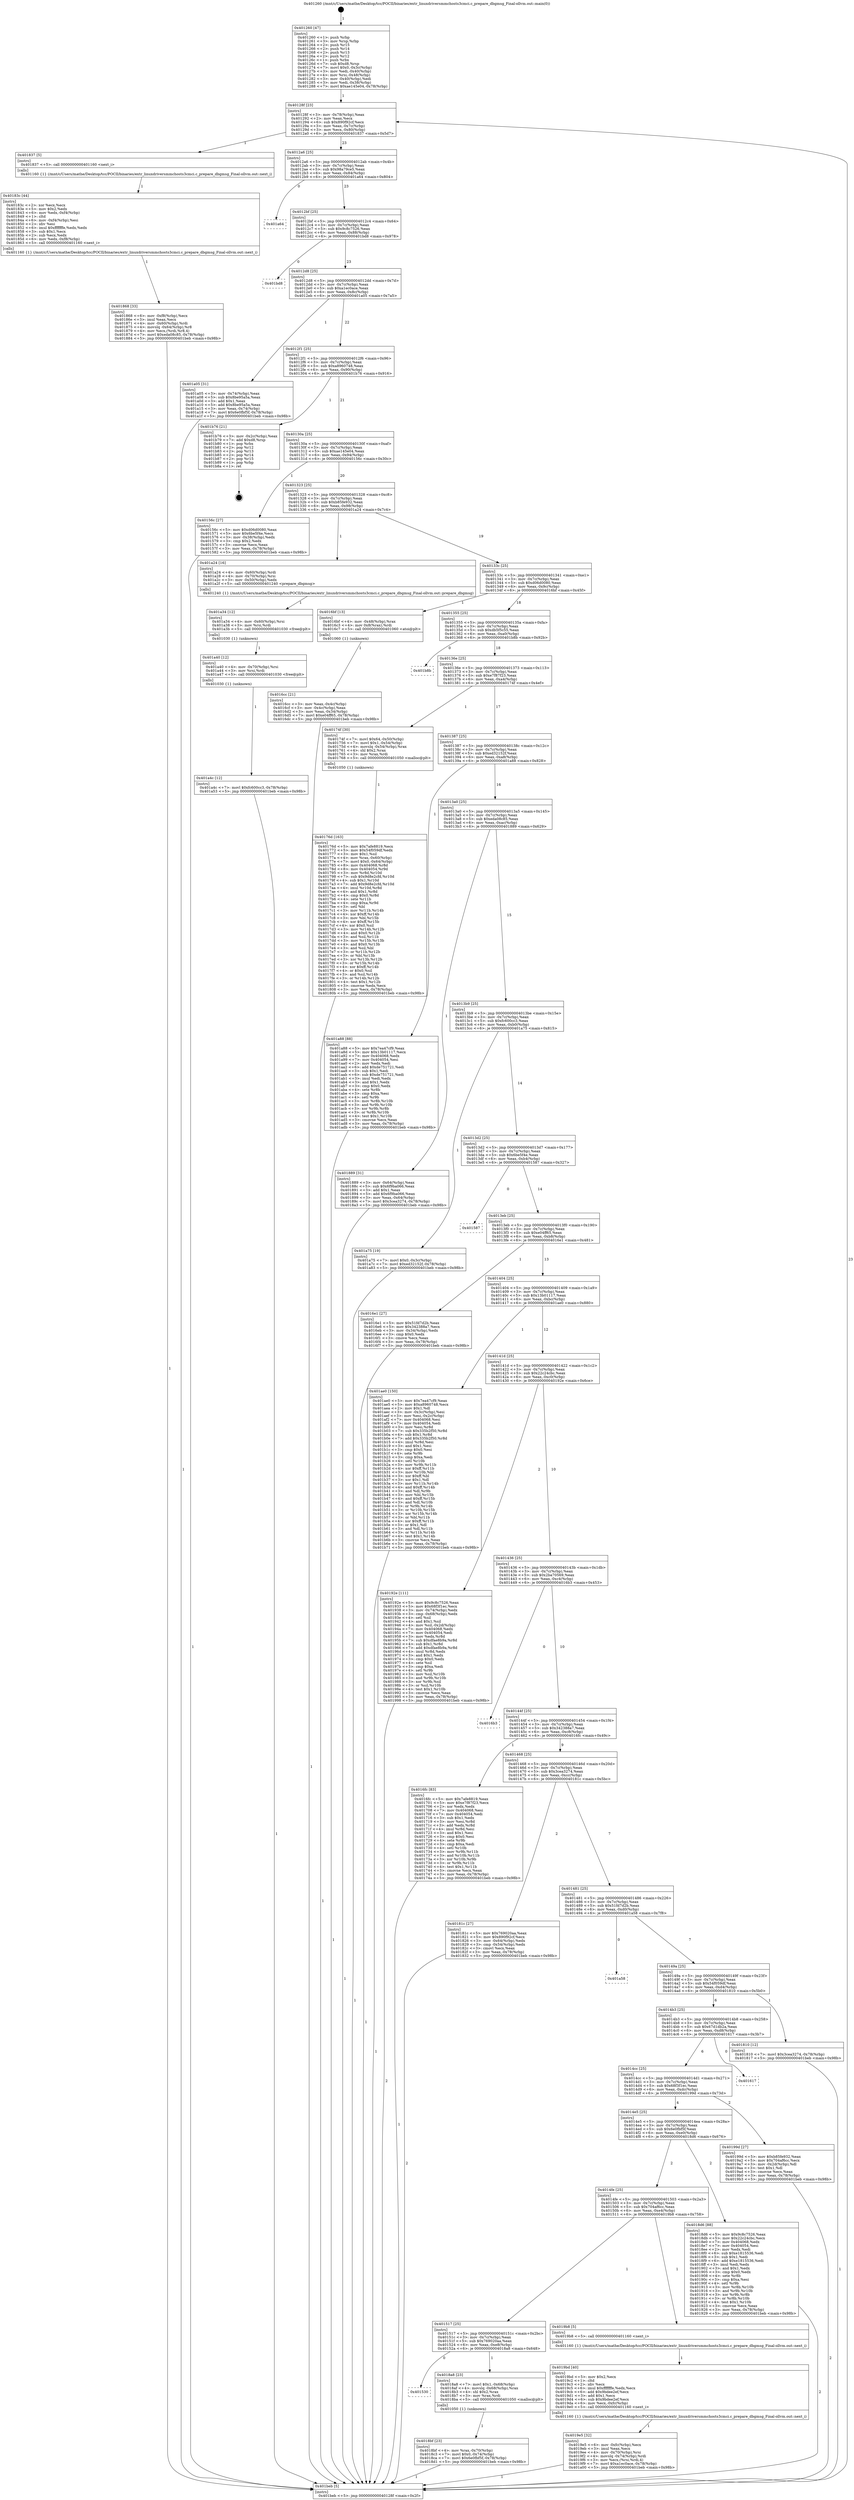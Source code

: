 digraph "0x401260" {
  label = "0x401260 (/mnt/c/Users/mathe/Desktop/tcc/POCII/binaries/extr_linuxdriversmmchosts3cmci.c_prepare_dbgmsg_Final-ollvm.out::main(0))"
  labelloc = "t"
  node[shape=record]

  Entry [label="",width=0.3,height=0.3,shape=circle,fillcolor=black,style=filled]
  "0x40128f" [label="{
     0x40128f [23]\l
     | [instrs]\l
     &nbsp;&nbsp;0x40128f \<+3\>: mov -0x78(%rbp),%eax\l
     &nbsp;&nbsp;0x401292 \<+2\>: mov %eax,%ecx\l
     &nbsp;&nbsp;0x401294 \<+6\>: sub $0x890f92cf,%ecx\l
     &nbsp;&nbsp;0x40129a \<+3\>: mov %eax,-0x7c(%rbp)\l
     &nbsp;&nbsp;0x40129d \<+3\>: mov %ecx,-0x80(%rbp)\l
     &nbsp;&nbsp;0x4012a0 \<+6\>: je 0000000000401837 \<main+0x5d7\>\l
  }"]
  "0x401837" [label="{
     0x401837 [5]\l
     | [instrs]\l
     &nbsp;&nbsp;0x401837 \<+5\>: call 0000000000401160 \<next_i\>\l
     | [calls]\l
     &nbsp;&nbsp;0x401160 \{1\} (/mnt/c/Users/mathe/Desktop/tcc/POCII/binaries/extr_linuxdriversmmchosts3cmci.c_prepare_dbgmsg_Final-ollvm.out::next_i)\l
  }"]
  "0x4012a6" [label="{
     0x4012a6 [25]\l
     | [instrs]\l
     &nbsp;&nbsp;0x4012a6 \<+5\>: jmp 00000000004012ab \<main+0x4b\>\l
     &nbsp;&nbsp;0x4012ab \<+3\>: mov -0x7c(%rbp),%eax\l
     &nbsp;&nbsp;0x4012ae \<+5\>: sub $0x98a79ce5,%eax\l
     &nbsp;&nbsp;0x4012b3 \<+6\>: mov %eax,-0x84(%rbp)\l
     &nbsp;&nbsp;0x4012b9 \<+6\>: je 0000000000401a64 \<main+0x804\>\l
  }"]
  Exit [label="",width=0.3,height=0.3,shape=circle,fillcolor=black,style=filled,peripheries=2]
  "0x401a64" [label="{
     0x401a64\l
  }", style=dashed]
  "0x4012bf" [label="{
     0x4012bf [25]\l
     | [instrs]\l
     &nbsp;&nbsp;0x4012bf \<+5\>: jmp 00000000004012c4 \<main+0x64\>\l
     &nbsp;&nbsp;0x4012c4 \<+3\>: mov -0x7c(%rbp),%eax\l
     &nbsp;&nbsp;0x4012c7 \<+5\>: sub $0x9c8c7526,%eax\l
     &nbsp;&nbsp;0x4012cc \<+6\>: mov %eax,-0x88(%rbp)\l
     &nbsp;&nbsp;0x4012d2 \<+6\>: je 0000000000401bd8 \<main+0x978\>\l
  }"]
  "0x401a4c" [label="{
     0x401a4c [12]\l
     | [instrs]\l
     &nbsp;&nbsp;0x401a4c \<+7\>: movl $0xfc600cc3,-0x78(%rbp)\l
     &nbsp;&nbsp;0x401a53 \<+5\>: jmp 0000000000401beb \<main+0x98b\>\l
  }"]
  "0x401bd8" [label="{
     0x401bd8\l
  }", style=dashed]
  "0x4012d8" [label="{
     0x4012d8 [25]\l
     | [instrs]\l
     &nbsp;&nbsp;0x4012d8 \<+5\>: jmp 00000000004012dd \<main+0x7d\>\l
     &nbsp;&nbsp;0x4012dd \<+3\>: mov -0x7c(%rbp),%eax\l
     &nbsp;&nbsp;0x4012e0 \<+5\>: sub $0xa1ec0ace,%eax\l
     &nbsp;&nbsp;0x4012e5 \<+6\>: mov %eax,-0x8c(%rbp)\l
     &nbsp;&nbsp;0x4012eb \<+6\>: je 0000000000401a05 \<main+0x7a5\>\l
  }"]
  "0x401a40" [label="{
     0x401a40 [12]\l
     | [instrs]\l
     &nbsp;&nbsp;0x401a40 \<+4\>: mov -0x70(%rbp),%rsi\l
     &nbsp;&nbsp;0x401a44 \<+3\>: mov %rsi,%rdi\l
     &nbsp;&nbsp;0x401a47 \<+5\>: call 0000000000401030 \<free@plt\>\l
     | [calls]\l
     &nbsp;&nbsp;0x401030 \{1\} (unknown)\l
  }"]
  "0x401a05" [label="{
     0x401a05 [31]\l
     | [instrs]\l
     &nbsp;&nbsp;0x401a05 \<+3\>: mov -0x74(%rbp),%eax\l
     &nbsp;&nbsp;0x401a08 \<+5\>: sub $0x8be95a5a,%eax\l
     &nbsp;&nbsp;0x401a0d \<+3\>: add $0x1,%eax\l
     &nbsp;&nbsp;0x401a10 \<+5\>: add $0x8be95a5a,%eax\l
     &nbsp;&nbsp;0x401a15 \<+3\>: mov %eax,-0x74(%rbp)\l
     &nbsp;&nbsp;0x401a18 \<+7\>: movl $0x6e0fbf5f,-0x78(%rbp)\l
     &nbsp;&nbsp;0x401a1f \<+5\>: jmp 0000000000401beb \<main+0x98b\>\l
  }"]
  "0x4012f1" [label="{
     0x4012f1 [25]\l
     | [instrs]\l
     &nbsp;&nbsp;0x4012f1 \<+5\>: jmp 00000000004012f6 \<main+0x96\>\l
     &nbsp;&nbsp;0x4012f6 \<+3\>: mov -0x7c(%rbp),%eax\l
     &nbsp;&nbsp;0x4012f9 \<+5\>: sub $0xa8960748,%eax\l
     &nbsp;&nbsp;0x4012fe \<+6\>: mov %eax,-0x90(%rbp)\l
     &nbsp;&nbsp;0x401304 \<+6\>: je 0000000000401b76 \<main+0x916\>\l
  }"]
  "0x401a34" [label="{
     0x401a34 [12]\l
     | [instrs]\l
     &nbsp;&nbsp;0x401a34 \<+4\>: mov -0x60(%rbp),%rsi\l
     &nbsp;&nbsp;0x401a38 \<+3\>: mov %rsi,%rdi\l
     &nbsp;&nbsp;0x401a3b \<+5\>: call 0000000000401030 \<free@plt\>\l
     | [calls]\l
     &nbsp;&nbsp;0x401030 \{1\} (unknown)\l
  }"]
  "0x401b76" [label="{
     0x401b76 [21]\l
     | [instrs]\l
     &nbsp;&nbsp;0x401b76 \<+3\>: mov -0x2c(%rbp),%eax\l
     &nbsp;&nbsp;0x401b79 \<+7\>: add $0xd8,%rsp\l
     &nbsp;&nbsp;0x401b80 \<+1\>: pop %rbx\l
     &nbsp;&nbsp;0x401b81 \<+2\>: pop %r12\l
     &nbsp;&nbsp;0x401b83 \<+2\>: pop %r13\l
     &nbsp;&nbsp;0x401b85 \<+2\>: pop %r14\l
     &nbsp;&nbsp;0x401b87 \<+2\>: pop %r15\l
     &nbsp;&nbsp;0x401b89 \<+1\>: pop %rbp\l
     &nbsp;&nbsp;0x401b8a \<+1\>: ret\l
  }"]
  "0x40130a" [label="{
     0x40130a [25]\l
     | [instrs]\l
     &nbsp;&nbsp;0x40130a \<+5\>: jmp 000000000040130f \<main+0xaf\>\l
     &nbsp;&nbsp;0x40130f \<+3\>: mov -0x7c(%rbp),%eax\l
     &nbsp;&nbsp;0x401312 \<+5\>: sub $0xae145e04,%eax\l
     &nbsp;&nbsp;0x401317 \<+6\>: mov %eax,-0x94(%rbp)\l
     &nbsp;&nbsp;0x40131d \<+6\>: je 000000000040156c \<main+0x30c\>\l
  }"]
  "0x4019e5" [label="{
     0x4019e5 [32]\l
     | [instrs]\l
     &nbsp;&nbsp;0x4019e5 \<+6\>: mov -0xfc(%rbp),%ecx\l
     &nbsp;&nbsp;0x4019eb \<+3\>: imul %eax,%ecx\l
     &nbsp;&nbsp;0x4019ee \<+4\>: mov -0x70(%rbp),%rsi\l
     &nbsp;&nbsp;0x4019f2 \<+4\>: movslq -0x74(%rbp),%rdi\l
     &nbsp;&nbsp;0x4019f6 \<+3\>: mov %ecx,(%rsi,%rdi,4)\l
     &nbsp;&nbsp;0x4019f9 \<+7\>: movl $0xa1ec0ace,-0x78(%rbp)\l
     &nbsp;&nbsp;0x401a00 \<+5\>: jmp 0000000000401beb \<main+0x98b\>\l
  }"]
  "0x40156c" [label="{
     0x40156c [27]\l
     | [instrs]\l
     &nbsp;&nbsp;0x40156c \<+5\>: mov $0xd06d0080,%eax\l
     &nbsp;&nbsp;0x401571 \<+5\>: mov $0x6be5f4e,%ecx\l
     &nbsp;&nbsp;0x401576 \<+3\>: mov -0x38(%rbp),%edx\l
     &nbsp;&nbsp;0x401579 \<+3\>: cmp $0x2,%edx\l
     &nbsp;&nbsp;0x40157c \<+3\>: cmovne %ecx,%eax\l
     &nbsp;&nbsp;0x40157f \<+3\>: mov %eax,-0x78(%rbp)\l
     &nbsp;&nbsp;0x401582 \<+5\>: jmp 0000000000401beb \<main+0x98b\>\l
  }"]
  "0x401323" [label="{
     0x401323 [25]\l
     | [instrs]\l
     &nbsp;&nbsp;0x401323 \<+5\>: jmp 0000000000401328 \<main+0xc8\>\l
     &nbsp;&nbsp;0x401328 \<+3\>: mov -0x7c(%rbp),%eax\l
     &nbsp;&nbsp;0x40132b \<+5\>: sub $0xb85fe932,%eax\l
     &nbsp;&nbsp;0x401330 \<+6\>: mov %eax,-0x98(%rbp)\l
     &nbsp;&nbsp;0x401336 \<+6\>: je 0000000000401a24 \<main+0x7c4\>\l
  }"]
  "0x401beb" [label="{
     0x401beb [5]\l
     | [instrs]\l
     &nbsp;&nbsp;0x401beb \<+5\>: jmp 000000000040128f \<main+0x2f\>\l
  }"]
  "0x401260" [label="{
     0x401260 [47]\l
     | [instrs]\l
     &nbsp;&nbsp;0x401260 \<+1\>: push %rbp\l
     &nbsp;&nbsp;0x401261 \<+3\>: mov %rsp,%rbp\l
     &nbsp;&nbsp;0x401264 \<+2\>: push %r15\l
     &nbsp;&nbsp;0x401266 \<+2\>: push %r14\l
     &nbsp;&nbsp;0x401268 \<+2\>: push %r13\l
     &nbsp;&nbsp;0x40126a \<+2\>: push %r12\l
     &nbsp;&nbsp;0x40126c \<+1\>: push %rbx\l
     &nbsp;&nbsp;0x40126d \<+7\>: sub $0xd8,%rsp\l
     &nbsp;&nbsp;0x401274 \<+7\>: movl $0x0,-0x3c(%rbp)\l
     &nbsp;&nbsp;0x40127b \<+3\>: mov %edi,-0x40(%rbp)\l
     &nbsp;&nbsp;0x40127e \<+4\>: mov %rsi,-0x48(%rbp)\l
     &nbsp;&nbsp;0x401282 \<+3\>: mov -0x40(%rbp),%edi\l
     &nbsp;&nbsp;0x401285 \<+3\>: mov %edi,-0x38(%rbp)\l
     &nbsp;&nbsp;0x401288 \<+7\>: movl $0xae145e04,-0x78(%rbp)\l
  }"]
  "0x4019bd" [label="{
     0x4019bd [40]\l
     | [instrs]\l
     &nbsp;&nbsp;0x4019bd \<+5\>: mov $0x2,%ecx\l
     &nbsp;&nbsp;0x4019c2 \<+1\>: cltd\l
     &nbsp;&nbsp;0x4019c3 \<+2\>: idiv %ecx\l
     &nbsp;&nbsp;0x4019c5 \<+6\>: imul $0xfffffffe,%edx,%ecx\l
     &nbsp;&nbsp;0x4019cb \<+6\>: add $0x9bdee2ef,%ecx\l
     &nbsp;&nbsp;0x4019d1 \<+3\>: add $0x1,%ecx\l
     &nbsp;&nbsp;0x4019d4 \<+6\>: sub $0x9bdee2ef,%ecx\l
     &nbsp;&nbsp;0x4019da \<+6\>: mov %ecx,-0xfc(%rbp)\l
     &nbsp;&nbsp;0x4019e0 \<+5\>: call 0000000000401160 \<next_i\>\l
     | [calls]\l
     &nbsp;&nbsp;0x401160 \{1\} (/mnt/c/Users/mathe/Desktop/tcc/POCII/binaries/extr_linuxdriversmmchosts3cmci.c_prepare_dbgmsg_Final-ollvm.out::next_i)\l
  }"]
  "0x401a24" [label="{
     0x401a24 [16]\l
     | [instrs]\l
     &nbsp;&nbsp;0x401a24 \<+4\>: mov -0x60(%rbp),%rdi\l
     &nbsp;&nbsp;0x401a28 \<+4\>: mov -0x70(%rbp),%rsi\l
     &nbsp;&nbsp;0x401a2c \<+3\>: mov -0x50(%rbp),%edx\l
     &nbsp;&nbsp;0x401a2f \<+5\>: call 0000000000401240 \<prepare_dbgmsg\>\l
     | [calls]\l
     &nbsp;&nbsp;0x401240 \{1\} (/mnt/c/Users/mathe/Desktop/tcc/POCII/binaries/extr_linuxdriversmmchosts3cmci.c_prepare_dbgmsg_Final-ollvm.out::prepare_dbgmsg)\l
  }"]
  "0x40133c" [label="{
     0x40133c [25]\l
     | [instrs]\l
     &nbsp;&nbsp;0x40133c \<+5\>: jmp 0000000000401341 \<main+0xe1\>\l
     &nbsp;&nbsp;0x401341 \<+3\>: mov -0x7c(%rbp),%eax\l
     &nbsp;&nbsp;0x401344 \<+5\>: sub $0xd06d0080,%eax\l
     &nbsp;&nbsp;0x401349 \<+6\>: mov %eax,-0x9c(%rbp)\l
     &nbsp;&nbsp;0x40134f \<+6\>: je 00000000004016bf \<main+0x45f\>\l
  }"]
  "0x4018bf" [label="{
     0x4018bf [23]\l
     | [instrs]\l
     &nbsp;&nbsp;0x4018bf \<+4\>: mov %rax,-0x70(%rbp)\l
     &nbsp;&nbsp;0x4018c3 \<+7\>: movl $0x0,-0x74(%rbp)\l
     &nbsp;&nbsp;0x4018ca \<+7\>: movl $0x6e0fbf5f,-0x78(%rbp)\l
     &nbsp;&nbsp;0x4018d1 \<+5\>: jmp 0000000000401beb \<main+0x98b\>\l
  }"]
  "0x4016bf" [label="{
     0x4016bf [13]\l
     | [instrs]\l
     &nbsp;&nbsp;0x4016bf \<+4\>: mov -0x48(%rbp),%rax\l
     &nbsp;&nbsp;0x4016c3 \<+4\>: mov 0x8(%rax),%rdi\l
     &nbsp;&nbsp;0x4016c7 \<+5\>: call 0000000000401060 \<atoi@plt\>\l
     | [calls]\l
     &nbsp;&nbsp;0x401060 \{1\} (unknown)\l
  }"]
  "0x401355" [label="{
     0x401355 [25]\l
     | [instrs]\l
     &nbsp;&nbsp;0x401355 \<+5\>: jmp 000000000040135a \<main+0xfa\>\l
     &nbsp;&nbsp;0x40135a \<+3\>: mov -0x7c(%rbp),%eax\l
     &nbsp;&nbsp;0x40135d \<+5\>: sub $0xdb5f5c55,%eax\l
     &nbsp;&nbsp;0x401362 \<+6\>: mov %eax,-0xa0(%rbp)\l
     &nbsp;&nbsp;0x401368 \<+6\>: je 0000000000401b8b \<main+0x92b\>\l
  }"]
  "0x4016cc" [label="{
     0x4016cc [21]\l
     | [instrs]\l
     &nbsp;&nbsp;0x4016cc \<+3\>: mov %eax,-0x4c(%rbp)\l
     &nbsp;&nbsp;0x4016cf \<+3\>: mov -0x4c(%rbp),%eax\l
     &nbsp;&nbsp;0x4016d2 \<+3\>: mov %eax,-0x34(%rbp)\l
     &nbsp;&nbsp;0x4016d5 \<+7\>: movl $0xe04ff65,-0x78(%rbp)\l
     &nbsp;&nbsp;0x4016dc \<+5\>: jmp 0000000000401beb \<main+0x98b\>\l
  }"]
  "0x401530" [label="{
     0x401530\l
  }", style=dashed]
  "0x401b8b" [label="{
     0x401b8b\l
  }", style=dashed]
  "0x40136e" [label="{
     0x40136e [25]\l
     | [instrs]\l
     &nbsp;&nbsp;0x40136e \<+5\>: jmp 0000000000401373 \<main+0x113\>\l
     &nbsp;&nbsp;0x401373 \<+3\>: mov -0x7c(%rbp),%eax\l
     &nbsp;&nbsp;0x401376 \<+5\>: sub $0xe7f87f23,%eax\l
     &nbsp;&nbsp;0x40137b \<+6\>: mov %eax,-0xa4(%rbp)\l
     &nbsp;&nbsp;0x401381 \<+6\>: je 000000000040174f \<main+0x4ef\>\l
  }"]
  "0x4018a8" [label="{
     0x4018a8 [23]\l
     | [instrs]\l
     &nbsp;&nbsp;0x4018a8 \<+7\>: movl $0x1,-0x68(%rbp)\l
     &nbsp;&nbsp;0x4018af \<+4\>: movslq -0x68(%rbp),%rax\l
     &nbsp;&nbsp;0x4018b3 \<+4\>: shl $0x2,%rax\l
     &nbsp;&nbsp;0x4018b7 \<+3\>: mov %rax,%rdi\l
     &nbsp;&nbsp;0x4018ba \<+5\>: call 0000000000401050 \<malloc@plt\>\l
     | [calls]\l
     &nbsp;&nbsp;0x401050 \{1\} (unknown)\l
  }"]
  "0x40174f" [label="{
     0x40174f [30]\l
     | [instrs]\l
     &nbsp;&nbsp;0x40174f \<+7\>: movl $0x64,-0x50(%rbp)\l
     &nbsp;&nbsp;0x401756 \<+7\>: movl $0x1,-0x54(%rbp)\l
     &nbsp;&nbsp;0x40175d \<+4\>: movslq -0x54(%rbp),%rax\l
     &nbsp;&nbsp;0x401761 \<+4\>: shl $0x2,%rax\l
     &nbsp;&nbsp;0x401765 \<+3\>: mov %rax,%rdi\l
     &nbsp;&nbsp;0x401768 \<+5\>: call 0000000000401050 \<malloc@plt\>\l
     | [calls]\l
     &nbsp;&nbsp;0x401050 \{1\} (unknown)\l
  }"]
  "0x401387" [label="{
     0x401387 [25]\l
     | [instrs]\l
     &nbsp;&nbsp;0x401387 \<+5\>: jmp 000000000040138c \<main+0x12c\>\l
     &nbsp;&nbsp;0x40138c \<+3\>: mov -0x7c(%rbp),%eax\l
     &nbsp;&nbsp;0x40138f \<+5\>: sub $0xed32152f,%eax\l
     &nbsp;&nbsp;0x401394 \<+6\>: mov %eax,-0xa8(%rbp)\l
     &nbsp;&nbsp;0x40139a \<+6\>: je 0000000000401a88 \<main+0x828\>\l
  }"]
  "0x401517" [label="{
     0x401517 [25]\l
     | [instrs]\l
     &nbsp;&nbsp;0x401517 \<+5\>: jmp 000000000040151c \<main+0x2bc\>\l
     &nbsp;&nbsp;0x40151c \<+3\>: mov -0x7c(%rbp),%eax\l
     &nbsp;&nbsp;0x40151f \<+5\>: sub $0x769020aa,%eax\l
     &nbsp;&nbsp;0x401524 \<+6\>: mov %eax,-0xe8(%rbp)\l
     &nbsp;&nbsp;0x40152a \<+6\>: je 00000000004018a8 \<main+0x648\>\l
  }"]
  "0x401a88" [label="{
     0x401a88 [88]\l
     | [instrs]\l
     &nbsp;&nbsp;0x401a88 \<+5\>: mov $0x7ea47cf9,%eax\l
     &nbsp;&nbsp;0x401a8d \<+5\>: mov $0x13b01117,%ecx\l
     &nbsp;&nbsp;0x401a92 \<+7\>: mov 0x404068,%edx\l
     &nbsp;&nbsp;0x401a99 \<+7\>: mov 0x404054,%esi\l
     &nbsp;&nbsp;0x401aa0 \<+2\>: mov %edx,%edi\l
     &nbsp;&nbsp;0x401aa2 \<+6\>: add $0xde751721,%edi\l
     &nbsp;&nbsp;0x401aa8 \<+3\>: sub $0x1,%edi\l
     &nbsp;&nbsp;0x401aab \<+6\>: sub $0xde751721,%edi\l
     &nbsp;&nbsp;0x401ab1 \<+3\>: imul %edi,%edx\l
     &nbsp;&nbsp;0x401ab4 \<+3\>: and $0x1,%edx\l
     &nbsp;&nbsp;0x401ab7 \<+3\>: cmp $0x0,%edx\l
     &nbsp;&nbsp;0x401aba \<+4\>: sete %r8b\l
     &nbsp;&nbsp;0x401abe \<+3\>: cmp $0xa,%esi\l
     &nbsp;&nbsp;0x401ac1 \<+4\>: setl %r9b\l
     &nbsp;&nbsp;0x401ac5 \<+3\>: mov %r8b,%r10b\l
     &nbsp;&nbsp;0x401ac8 \<+3\>: and %r9b,%r10b\l
     &nbsp;&nbsp;0x401acb \<+3\>: xor %r9b,%r8b\l
     &nbsp;&nbsp;0x401ace \<+3\>: or %r8b,%r10b\l
     &nbsp;&nbsp;0x401ad1 \<+4\>: test $0x1,%r10b\l
     &nbsp;&nbsp;0x401ad5 \<+3\>: cmovne %ecx,%eax\l
     &nbsp;&nbsp;0x401ad8 \<+3\>: mov %eax,-0x78(%rbp)\l
     &nbsp;&nbsp;0x401adb \<+5\>: jmp 0000000000401beb \<main+0x98b\>\l
  }"]
  "0x4013a0" [label="{
     0x4013a0 [25]\l
     | [instrs]\l
     &nbsp;&nbsp;0x4013a0 \<+5\>: jmp 00000000004013a5 \<main+0x145\>\l
     &nbsp;&nbsp;0x4013a5 \<+3\>: mov -0x7c(%rbp),%eax\l
     &nbsp;&nbsp;0x4013a8 \<+5\>: sub $0xeda08c85,%eax\l
     &nbsp;&nbsp;0x4013ad \<+6\>: mov %eax,-0xac(%rbp)\l
     &nbsp;&nbsp;0x4013b3 \<+6\>: je 0000000000401889 \<main+0x629\>\l
  }"]
  "0x4019b8" [label="{
     0x4019b8 [5]\l
     | [instrs]\l
     &nbsp;&nbsp;0x4019b8 \<+5\>: call 0000000000401160 \<next_i\>\l
     | [calls]\l
     &nbsp;&nbsp;0x401160 \{1\} (/mnt/c/Users/mathe/Desktop/tcc/POCII/binaries/extr_linuxdriversmmchosts3cmci.c_prepare_dbgmsg_Final-ollvm.out::next_i)\l
  }"]
  "0x401889" [label="{
     0x401889 [31]\l
     | [instrs]\l
     &nbsp;&nbsp;0x401889 \<+3\>: mov -0x64(%rbp),%eax\l
     &nbsp;&nbsp;0x40188c \<+5\>: sub $0x6f9ba066,%eax\l
     &nbsp;&nbsp;0x401891 \<+3\>: add $0x1,%eax\l
     &nbsp;&nbsp;0x401894 \<+5\>: add $0x6f9ba066,%eax\l
     &nbsp;&nbsp;0x401899 \<+3\>: mov %eax,-0x64(%rbp)\l
     &nbsp;&nbsp;0x40189c \<+7\>: movl $0x3cea3274,-0x78(%rbp)\l
     &nbsp;&nbsp;0x4018a3 \<+5\>: jmp 0000000000401beb \<main+0x98b\>\l
  }"]
  "0x4013b9" [label="{
     0x4013b9 [25]\l
     | [instrs]\l
     &nbsp;&nbsp;0x4013b9 \<+5\>: jmp 00000000004013be \<main+0x15e\>\l
     &nbsp;&nbsp;0x4013be \<+3\>: mov -0x7c(%rbp),%eax\l
     &nbsp;&nbsp;0x4013c1 \<+5\>: sub $0xfc600cc3,%eax\l
     &nbsp;&nbsp;0x4013c6 \<+6\>: mov %eax,-0xb0(%rbp)\l
     &nbsp;&nbsp;0x4013cc \<+6\>: je 0000000000401a75 \<main+0x815\>\l
  }"]
  "0x4014fe" [label="{
     0x4014fe [25]\l
     | [instrs]\l
     &nbsp;&nbsp;0x4014fe \<+5\>: jmp 0000000000401503 \<main+0x2a3\>\l
     &nbsp;&nbsp;0x401503 \<+3\>: mov -0x7c(%rbp),%eax\l
     &nbsp;&nbsp;0x401506 \<+5\>: sub $0x704af6cc,%eax\l
     &nbsp;&nbsp;0x40150b \<+6\>: mov %eax,-0xe4(%rbp)\l
     &nbsp;&nbsp;0x401511 \<+6\>: je 00000000004019b8 \<main+0x758\>\l
  }"]
  "0x401a75" [label="{
     0x401a75 [19]\l
     | [instrs]\l
     &nbsp;&nbsp;0x401a75 \<+7\>: movl $0x0,-0x3c(%rbp)\l
     &nbsp;&nbsp;0x401a7c \<+7\>: movl $0xed32152f,-0x78(%rbp)\l
     &nbsp;&nbsp;0x401a83 \<+5\>: jmp 0000000000401beb \<main+0x98b\>\l
  }"]
  "0x4013d2" [label="{
     0x4013d2 [25]\l
     | [instrs]\l
     &nbsp;&nbsp;0x4013d2 \<+5\>: jmp 00000000004013d7 \<main+0x177\>\l
     &nbsp;&nbsp;0x4013d7 \<+3\>: mov -0x7c(%rbp),%eax\l
     &nbsp;&nbsp;0x4013da \<+5\>: sub $0x6be5f4e,%eax\l
     &nbsp;&nbsp;0x4013df \<+6\>: mov %eax,-0xb4(%rbp)\l
     &nbsp;&nbsp;0x4013e5 \<+6\>: je 0000000000401587 \<main+0x327\>\l
  }"]
  "0x4018d6" [label="{
     0x4018d6 [88]\l
     | [instrs]\l
     &nbsp;&nbsp;0x4018d6 \<+5\>: mov $0x9c8c7526,%eax\l
     &nbsp;&nbsp;0x4018db \<+5\>: mov $0x22c24cbc,%ecx\l
     &nbsp;&nbsp;0x4018e0 \<+7\>: mov 0x404068,%edx\l
     &nbsp;&nbsp;0x4018e7 \<+7\>: mov 0x404054,%esi\l
     &nbsp;&nbsp;0x4018ee \<+2\>: mov %edx,%edi\l
     &nbsp;&nbsp;0x4018f0 \<+6\>: sub $0xe1815536,%edi\l
     &nbsp;&nbsp;0x4018f6 \<+3\>: sub $0x1,%edi\l
     &nbsp;&nbsp;0x4018f9 \<+6\>: add $0xe1815536,%edi\l
     &nbsp;&nbsp;0x4018ff \<+3\>: imul %edi,%edx\l
     &nbsp;&nbsp;0x401902 \<+3\>: and $0x1,%edx\l
     &nbsp;&nbsp;0x401905 \<+3\>: cmp $0x0,%edx\l
     &nbsp;&nbsp;0x401908 \<+4\>: sete %r8b\l
     &nbsp;&nbsp;0x40190c \<+3\>: cmp $0xa,%esi\l
     &nbsp;&nbsp;0x40190f \<+4\>: setl %r9b\l
     &nbsp;&nbsp;0x401913 \<+3\>: mov %r8b,%r10b\l
     &nbsp;&nbsp;0x401916 \<+3\>: and %r9b,%r10b\l
     &nbsp;&nbsp;0x401919 \<+3\>: xor %r9b,%r8b\l
     &nbsp;&nbsp;0x40191c \<+3\>: or %r8b,%r10b\l
     &nbsp;&nbsp;0x40191f \<+4\>: test $0x1,%r10b\l
     &nbsp;&nbsp;0x401923 \<+3\>: cmovne %ecx,%eax\l
     &nbsp;&nbsp;0x401926 \<+3\>: mov %eax,-0x78(%rbp)\l
     &nbsp;&nbsp;0x401929 \<+5\>: jmp 0000000000401beb \<main+0x98b\>\l
  }"]
  "0x401587" [label="{
     0x401587\l
  }", style=dashed]
  "0x4013eb" [label="{
     0x4013eb [25]\l
     | [instrs]\l
     &nbsp;&nbsp;0x4013eb \<+5\>: jmp 00000000004013f0 \<main+0x190\>\l
     &nbsp;&nbsp;0x4013f0 \<+3\>: mov -0x7c(%rbp),%eax\l
     &nbsp;&nbsp;0x4013f3 \<+5\>: sub $0xe04ff65,%eax\l
     &nbsp;&nbsp;0x4013f8 \<+6\>: mov %eax,-0xb8(%rbp)\l
     &nbsp;&nbsp;0x4013fe \<+6\>: je 00000000004016e1 \<main+0x481\>\l
  }"]
  "0x4014e5" [label="{
     0x4014e5 [25]\l
     | [instrs]\l
     &nbsp;&nbsp;0x4014e5 \<+5\>: jmp 00000000004014ea \<main+0x28a\>\l
     &nbsp;&nbsp;0x4014ea \<+3\>: mov -0x7c(%rbp),%eax\l
     &nbsp;&nbsp;0x4014ed \<+5\>: sub $0x6e0fbf5f,%eax\l
     &nbsp;&nbsp;0x4014f2 \<+6\>: mov %eax,-0xe0(%rbp)\l
     &nbsp;&nbsp;0x4014f8 \<+6\>: je 00000000004018d6 \<main+0x676\>\l
  }"]
  "0x4016e1" [label="{
     0x4016e1 [27]\l
     | [instrs]\l
     &nbsp;&nbsp;0x4016e1 \<+5\>: mov $0x51fd7d2b,%eax\l
     &nbsp;&nbsp;0x4016e6 \<+5\>: mov $0x342388a7,%ecx\l
     &nbsp;&nbsp;0x4016eb \<+3\>: mov -0x34(%rbp),%edx\l
     &nbsp;&nbsp;0x4016ee \<+3\>: cmp $0x0,%edx\l
     &nbsp;&nbsp;0x4016f1 \<+3\>: cmove %ecx,%eax\l
     &nbsp;&nbsp;0x4016f4 \<+3\>: mov %eax,-0x78(%rbp)\l
     &nbsp;&nbsp;0x4016f7 \<+5\>: jmp 0000000000401beb \<main+0x98b\>\l
  }"]
  "0x401404" [label="{
     0x401404 [25]\l
     | [instrs]\l
     &nbsp;&nbsp;0x401404 \<+5\>: jmp 0000000000401409 \<main+0x1a9\>\l
     &nbsp;&nbsp;0x401409 \<+3\>: mov -0x7c(%rbp),%eax\l
     &nbsp;&nbsp;0x40140c \<+5\>: sub $0x13b01117,%eax\l
     &nbsp;&nbsp;0x401411 \<+6\>: mov %eax,-0xbc(%rbp)\l
     &nbsp;&nbsp;0x401417 \<+6\>: je 0000000000401ae0 \<main+0x880\>\l
  }"]
  "0x40199d" [label="{
     0x40199d [27]\l
     | [instrs]\l
     &nbsp;&nbsp;0x40199d \<+5\>: mov $0xb85fe932,%eax\l
     &nbsp;&nbsp;0x4019a2 \<+5\>: mov $0x704af6cc,%ecx\l
     &nbsp;&nbsp;0x4019a7 \<+3\>: mov -0x2d(%rbp),%dl\l
     &nbsp;&nbsp;0x4019aa \<+3\>: test $0x1,%dl\l
     &nbsp;&nbsp;0x4019ad \<+3\>: cmovne %ecx,%eax\l
     &nbsp;&nbsp;0x4019b0 \<+3\>: mov %eax,-0x78(%rbp)\l
     &nbsp;&nbsp;0x4019b3 \<+5\>: jmp 0000000000401beb \<main+0x98b\>\l
  }"]
  "0x401ae0" [label="{
     0x401ae0 [150]\l
     | [instrs]\l
     &nbsp;&nbsp;0x401ae0 \<+5\>: mov $0x7ea47cf9,%eax\l
     &nbsp;&nbsp;0x401ae5 \<+5\>: mov $0xa8960748,%ecx\l
     &nbsp;&nbsp;0x401aea \<+2\>: mov $0x1,%dl\l
     &nbsp;&nbsp;0x401aec \<+3\>: mov -0x3c(%rbp),%esi\l
     &nbsp;&nbsp;0x401aef \<+3\>: mov %esi,-0x2c(%rbp)\l
     &nbsp;&nbsp;0x401af2 \<+7\>: mov 0x404068,%esi\l
     &nbsp;&nbsp;0x401af9 \<+7\>: mov 0x404054,%edi\l
     &nbsp;&nbsp;0x401b00 \<+3\>: mov %esi,%r8d\l
     &nbsp;&nbsp;0x401b03 \<+7\>: sub $0x335b2f50,%r8d\l
     &nbsp;&nbsp;0x401b0a \<+4\>: sub $0x1,%r8d\l
     &nbsp;&nbsp;0x401b0e \<+7\>: add $0x335b2f50,%r8d\l
     &nbsp;&nbsp;0x401b15 \<+4\>: imul %r8d,%esi\l
     &nbsp;&nbsp;0x401b19 \<+3\>: and $0x1,%esi\l
     &nbsp;&nbsp;0x401b1c \<+3\>: cmp $0x0,%esi\l
     &nbsp;&nbsp;0x401b1f \<+4\>: sete %r9b\l
     &nbsp;&nbsp;0x401b23 \<+3\>: cmp $0xa,%edi\l
     &nbsp;&nbsp;0x401b26 \<+4\>: setl %r10b\l
     &nbsp;&nbsp;0x401b2a \<+3\>: mov %r9b,%r11b\l
     &nbsp;&nbsp;0x401b2d \<+4\>: xor $0xff,%r11b\l
     &nbsp;&nbsp;0x401b31 \<+3\>: mov %r10b,%bl\l
     &nbsp;&nbsp;0x401b34 \<+3\>: xor $0xff,%bl\l
     &nbsp;&nbsp;0x401b37 \<+3\>: xor $0x1,%dl\l
     &nbsp;&nbsp;0x401b3a \<+3\>: mov %r11b,%r14b\l
     &nbsp;&nbsp;0x401b3d \<+4\>: and $0xff,%r14b\l
     &nbsp;&nbsp;0x401b41 \<+3\>: and %dl,%r9b\l
     &nbsp;&nbsp;0x401b44 \<+3\>: mov %bl,%r15b\l
     &nbsp;&nbsp;0x401b47 \<+4\>: and $0xff,%r15b\l
     &nbsp;&nbsp;0x401b4b \<+3\>: and %dl,%r10b\l
     &nbsp;&nbsp;0x401b4e \<+3\>: or %r9b,%r14b\l
     &nbsp;&nbsp;0x401b51 \<+3\>: or %r10b,%r15b\l
     &nbsp;&nbsp;0x401b54 \<+3\>: xor %r15b,%r14b\l
     &nbsp;&nbsp;0x401b57 \<+3\>: or %bl,%r11b\l
     &nbsp;&nbsp;0x401b5a \<+4\>: xor $0xff,%r11b\l
     &nbsp;&nbsp;0x401b5e \<+3\>: or $0x1,%dl\l
     &nbsp;&nbsp;0x401b61 \<+3\>: and %dl,%r11b\l
     &nbsp;&nbsp;0x401b64 \<+3\>: or %r11b,%r14b\l
     &nbsp;&nbsp;0x401b67 \<+4\>: test $0x1,%r14b\l
     &nbsp;&nbsp;0x401b6b \<+3\>: cmovne %ecx,%eax\l
     &nbsp;&nbsp;0x401b6e \<+3\>: mov %eax,-0x78(%rbp)\l
     &nbsp;&nbsp;0x401b71 \<+5\>: jmp 0000000000401beb \<main+0x98b\>\l
  }"]
  "0x40141d" [label="{
     0x40141d [25]\l
     | [instrs]\l
     &nbsp;&nbsp;0x40141d \<+5\>: jmp 0000000000401422 \<main+0x1c2\>\l
     &nbsp;&nbsp;0x401422 \<+3\>: mov -0x7c(%rbp),%eax\l
     &nbsp;&nbsp;0x401425 \<+5\>: sub $0x22c24cbc,%eax\l
     &nbsp;&nbsp;0x40142a \<+6\>: mov %eax,-0xc0(%rbp)\l
     &nbsp;&nbsp;0x401430 \<+6\>: je 000000000040192e \<main+0x6ce\>\l
  }"]
  "0x4014cc" [label="{
     0x4014cc [25]\l
     | [instrs]\l
     &nbsp;&nbsp;0x4014cc \<+5\>: jmp 00000000004014d1 \<main+0x271\>\l
     &nbsp;&nbsp;0x4014d1 \<+3\>: mov -0x7c(%rbp),%eax\l
     &nbsp;&nbsp;0x4014d4 \<+5\>: sub $0x68f3f1ec,%eax\l
     &nbsp;&nbsp;0x4014d9 \<+6\>: mov %eax,-0xdc(%rbp)\l
     &nbsp;&nbsp;0x4014df \<+6\>: je 000000000040199d \<main+0x73d\>\l
  }"]
  "0x40192e" [label="{
     0x40192e [111]\l
     | [instrs]\l
     &nbsp;&nbsp;0x40192e \<+5\>: mov $0x9c8c7526,%eax\l
     &nbsp;&nbsp;0x401933 \<+5\>: mov $0x68f3f1ec,%ecx\l
     &nbsp;&nbsp;0x401938 \<+3\>: mov -0x74(%rbp),%edx\l
     &nbsp;&nbsp;0x40193b \<+3\>: cmp -0x68(%rbp),%edx\l
     &nbsp;&nbsp;0x40193e \<+4\>: setl %sil\l
     &nbsp;&nbsp;0x401942 \<+4\>: and $0x1,%sil\l
     &nbsp;&nbsp;0x401946 \<+4\>: mov %sil,-0x2d(%rbp)\l
     &nbsp;&nbsp;0x40194a \<+7\>: mov 0x404068,%edx\l
     &nbsp;&nbsp;0x401951 \<+7\>: mov 0x404054,%edi\l
     &nbsp;&nbsp;0x401958 \<+3\>: mov %edx,%r8d\l
     &nbsp;&nbsp;0x40195b \<+7\>: sub $0xdfae8b9a,%r8d\l
     &nbsp;&nbsp;0x401962 \<+4\>: sub $0x1,%r8d\l
     &nbsp;&nbsp;0x401966 \<+7\>: add $0xdfae8b9a,%r8d\l
     &nbsp;&nbsp;0x40196d \<+4\>: imul %r8d,%edx\l
     &nbsp;&nbsp;0x401971 \<+3\>: and $0x1,%edx\l
     &nbsp;&nbsp;0x401974 \<+3\>: cmp $0x0,%edx\l
     &nbsp;&nbsp;0x401977 \<+4\>: sete %sil\l
     &nbsp;&nbsp;0x40197b \<+3\>: cmp $0xa,%edi\l
     &nbsp;&nbsp;0x40197e \<+4\>: setl %r9b\l
     &nbsp;&nbsp;0x401982 \<+3\>: mov %sil,%r10b\l
     &nbsp;&nbsp;0x401985 \<+3\>: and %r9b,%r10b\l
     &nbsp;&nbsp;0x401988 \<+3\>: xor %r9b,%sil\l
     &nbsp;&nbsp;0x40198b \<+3\>: or %sil,%r10b\l
     &nbsp;&nbsp;0x40198e \<+4\>: test $0x1,%r10b\l
     &nbsp;&nbsp;0x401992 \<+3\>: cmovne %ecx,%eax\l
     &nbsp;&nbsp;0x401995 \<+3\>: mov %eax,-0x78(%rbp)\l
     &nbsp;&nbsp;0x401998 \<+5\>: jmp 0000000000401beb \<main+0x98b\>\l
  }"]
  "0x401436" [label="{
     0x401436 [25]\l
     | [instrs]\l
     &nbsp;&nbsp;0x401436 \<+5\>: jmp 000000000040143b \<main+0x1db\>\l
     &nbsp;&nbsp;0x40143b \<+3\>: mov -0x7c(%rbp),%eax\l
     &nbsp;&nbsp;0x40143e \<+5\>: sub $0x2ba70569,%eax\l
     &nbsp;&nbsp;0x401443 \<+6\>: mov %eax,-0xc4(%rbp)\l
     &nbsp;&nbsp;0x401449 \<+6\>: je 00000000004016b3 \<main+0x453\>\l
  }"]
  "0x401617" [label="{
     0x401617\l
  }", style=dashed]
  "0x4016b3" [label="{
     0x4016b3\l
  }", style=dashed]
  "0x40144f" [label="{
     0x40144f [25]\l
     | [instrs]\l
     &nbsp;&nbsp;0x40144f \<+5\>: jmp 0000000000401454 \<main+0x1f4\>\l
     &nbsp;&nbsp;0x401454 \<+3\>: mov -0x7c(%rbp),%eax\l
     &nbsp;&nbsp;0x401457 \<+5\>: sub $0x342388a7,%eax\l
     &nbsp;&nbsp;0x40145c \<+6\>: mov %eax,-0xc8(%rbp)\l
     &nbsp;&nbsp;0x401462 \<+6\>: je 00000000004016fc \<main+0x49c\>\l
  }"]
  "0x401868" [label="{
     0x401868 [33]\l
     | [instrs]\l
     &nbsp;&nbsp;0x401868 \<+6\>: mov -0xf8(%rbp),%ecx\l
     &nbsp;&nbsp;0x40186e \<+3\>: imul %eax,%ecx\l
     &nbsp;&nbsp;0x401871 \<+4\>: mov -0x60(%rbp),%rdi\l
     &nbsp;&nbsp;0x401875 \<+4\>: movslq -0x64(%rbp),%r8\l
     &nbsp;&nbsp;0x401879 \<+4\>: mov %ecx,(%rdi,%r8,4)\l
     &nbsp;&nbsp;0x40187d \<+7\>: movl $0xeda08c85,-0x78(%rbp)\l
     &nbsp;&nbsp;0x401884 \<+5\>: jmp 0000000000401beb \<main+0x98b\>\l
  }"]
  "0x4016fc" [label="{
     0x4016fc [83]\l
     | [instrs]\l
     &nbsp;&nbsp;0x4016fc \<+5\>: mov $0x7afe8819,%eax\l
     &nbsp;&nbsp;0x401701 \<+5\>: mov $0xe7f87f23,%ecx\l
     &nbsp;&nbsp;0x401706 \<+2\>: xor %edx,%edx\l
     &nbsp;&nbsp;0x401708 \<+7\>: mov 0x404068,%esi\l
     &nbsp;&nbsp;0x40170f \<+7\>: mov 0x404054,%edi\l
     &nbsp;&nbsp;0x401716 \<+3\>: sub $0x1,%edx\l
     &nbsp;&nbsp;0x401719 \<+3\>: mov %esi,%r8d\l
     &nbsp;&nbsp;0x40171c \<+3\>: add %edx,%r8d\l
     &nbsp;&nbsp;0x40171f \<+4\>: imul %r8d,%esi\l
     &nbsp;&nbsp;0x401723 \<+3\>: and $0x1,%esi\l
     &nbsp;&nbsp;0x401726 \<+3\>: cmp $0x0,%esi\l
     &nbsp;&nbsp;0x401729 \<+4\>: sete %r9b\l
     &nbsp;&nbsp;0x40172d \<+3\>: cmp $0xa,%edi\l
     &nbsp;&nbsp;0x401730 \<+4\>: setl %r10b\l
     &nbsp;&nbsp;0x401734 \<+3\>: mov %r9b,%r11b\l
     &nbsp;&nbsp;0x401737 \<+3\>: and %r10b,%r11b\l
     &nbsp;&nbsp;0x40173a \<+3\>: xor %r10b,%r9b\l
     &nbsp;&nbsp;0x40173d \<+3\>: or %r9b,%r11b\l
     &nbsp;&nbsp;0x401740 \<+4\>: test $0x1,%r11b\l
     &nbsp;&nbsp;0x401744 \<+3\>: cmovne %ecx,%eax\l
     &nbsp;&nbsp;0x401747 \<+3\>: mov %eax,-0x78(%rbp)\l
     &nbsp;&nbsp;0x40174a \<+5\>: jmp 0000000000401beb \<main+0x98b\>\l
  }"]
  "0x401468" [label="{
     0x401468 [25]\l
     | [instrs]\l
     &nbsp;&nbsp;0x401468 \<+5\>: jmp 000000000040146d \<main+0x20d\>\l
     &nbsp;&nbsp;0x40146d \<+3\>: mov -0x7c(%rbp),%eax\l
     &nbsp;&nbsp;0x401470 \<+5\>: sub $0x3cea3274,%eax\l
     &nbsp;&nbsp;0x401475 \<+6\>: mov %eax,-0xcc(%rbp)\l
     &nbsp;&nbsp;0x40147b \<+6\>: je 000000000040181c \<main+0x5bc\>\l
  }"]
  "0x40176d" [label="{
     0x40176d [163]\l
     | [instrs]\l
     &nbsp;&nbsp;0x40176d \<+5\>: mov $0x7afe8819,%ecx\l
     &nbsp;&nbsp;0x401772 \<+5\>: mov $0x54f059df,%edx\l
     &nbsp;&nbsp;0x401777 \<+3\>: mov $0x1,%sil\l
     &nbsp;&nbsp;0x40177a \<+4\>: mov %rax,-0x60(%rbp)\l
     &nbsp;&nbsp;0x40177e \<+7\>: movl $0x0,-0x64(%rbp)\l
     &nbsp;&nbsp;0x401785 \<+8\>: mov 0x404068,%r8d\l
     &nbsp;&nbsp;0x40178d \<+8\>: mov 0x404054,%r9d\l
     &nbsp;&nbsp;0x401795 \<+3\>: mov %r8d,%r10d\l
     &nbsp;&nbsp;0x401798 \<+7\>: sub $0x9d8e2cfd,%r10d\l
     &nbsp;&nbsp;0x40179f \<+4\>: sub $0x1,%r10d\l
     &nbsp;&nbsp;0x4017a3 \<+7\>: add $0x9d8e2cfd,%r10d\l
     &nbsp;&nbsp;0x4017aa \<+4\>: imul %r10d,%r8d\l
     &nbsp;&nbsp;0x4017ae \<+4\>: and $0x1,%r8d\l
     &nbsp;&nbsp;0x4017b2 \<+4\>: cmp $0x0,%r8d\l
     &nbsp;&nbsp;0x4017b6 \<+4\>: sete %r11b\l
     &nbsp;&nbsp;0x4017ba \<+4\>: cmp $0xa,%r9d\l
     &nbsp;&nbsp;0x4017be \<+3\>: setl %bl\l
     &nbsp;&nbsp;0x4017c1 \<+3\>: mov %r11b,%r14b\l
     &nbsp;&nbsp;0x4017c4 \<+4\>: xor $0xff,%r14b\l
     &nbsp;&nbsp;0x4017c8 \<+3\>: mov %bl,%r15b\l
     &nbsp;&nbsp;0x4017cb \<+4\>: xor $0xff,%r15b\l
     &nbsp;&nbsp;0x4017cf \<+4\>: xor $0x0,%sil\l
     &nbsp;&nbsp;0x4017d3 \<+3\>: mov %r14b,%r12b\l
     &nbsp;&nbsp;0x4017d6 \<+4\>: and $0x0,%r12b\l
     &nbsp;&nbsp;0x4017da \<+3\>: and %sil,%r11b\l
     &nbsp;&nbsp;0x4017dd \<+3\>: mov %r15b,%r13b\l
     &nbsp;&nbsp;0x4017e0 \<+4\>: and $0x0,%r13b\l
     &nbsp;&nbsp;0x4017e4 \<+3\>: and %sil,%bl\l
     &nbsp;&nbsp;0x4017e7 \<+3\>: or %r11b,%r12b\l
     &nbsp;&nbsp;0x4017ea \<+3\>: or %bl,%r13b\l
     &nbsp;&nbsp;0x4017ed \<+3\>: xor %r13b,%r12b\l
     &nbsp;&nbsp;0x4017f0 \<+3\>: or %r15b,%r14b\l
     &nbsp;&nbsp;0x4017f3 \<+4\>: xor $0xff,%r14b\l
     &nbsp;&nbsp;0x4017f7 \<+4\>: or $0x0,%sil\l
     &nbsp;&nbsp;0x4017fb \<+3\>: and %sil,%r14b\l
     &nbsp;&nbsp;0x4017fe \<+3\>: or %r14b,%r12b\l
     &nbsp;&nbsp;0x401801 \<+4\>: test $0x1,%r12b\l
     &nbsp;&nbsp;0x401805 \<+3\>: cmovne %edx,%ecx\l
     &nbsp;&nbsp;0x401808 \<+3\>: mov %ecx,-0x78(%rbp)\l
     &nbsp;&nbsp;0x40180b \<+5\>: jmp 0000000000401beb \<main+0x98b\>\l
  }"]
  "0x40183c" [label="{
     0x40183c [44]\l
     | [instrs]\l
     &nbsp;&nbsp;0x40183c \<+2\>: xor %ecx,%ecx\l
     &nbsp;&nbsp;0x40183e \<+5\>: mov $0x2,%edx\l
     &nbsp;&nbsp;0x401843 \<+6\>: mov %edx,-0xf4(%rbp)\l
     &nbsp;&nbsp;0x401849 \<+1\>: cltd\l
     &nbsp;&nbsp;0x40184a \<+6\>: mov -0xf4(%rbp),%esi\l
     &nbsp;&nbsp;0x401850 \<+2\>: idiv %esi\l
     &nbsp;&nbsp;0x401852 \<+6\>: imul $0xfffffffe,%edx,%edx\l
     &nbsp;&nbsp;0x401858 \<+3\>: sub $0x1,%ecx\l
     &nbsp;&nbsp;0x40185b \<+2\>: sub %ecx,%edx\l
     &nbsp;&nbsp;0x40185d \<+6\>: mov %edx,-0xf8(%rbp)\l
     &nbsp;&nbsp;0x401863 \<+5\>: call 0000000000401160 \<next_i\>\l
     | [calls]\l
     &nbsp;&nbsp;0x401160 \{1\} (/mnt/c/Users/mathe/Desktop/tcc/POCII/binaries/extr_linuxdriversmmchosts3cmci.c_prepare_dbgmsg_Final-ollvm.out::next_i)\l
  }"]
  "0x40181c" [label="{
     0x40181c [27]\l
     | [instrs]\l
     &nbsp;&nbsp;0x40181c \<+5\>: mov $0x769020aa,%eax\l
     &nbsp;&nbsp;0x401821 \<+5\>: mov $0x890f92cf,%ecx\l
     &nbsp;&nbsp;0x401826 \<+3\>: mov -0x64(%rbp),%edx\l
     &nbsp;&nbsp;0x401829 \<+3\>: cmp -0x54(%rbp),%edx\l
     &nbsp;&nbsp;0x40182c \<+3\>: cmovl %ecx,%eax\l
     &nbsp;&nbsp;0x40182f \<+3\>: mov %eax,-0x78(%rbp)\l
     &nbsp;&nbsp;0x401832 \<+5\>: jmp 0000000000401beb \<main+0x98b\>\l
  }"]
  "0x401481" [label="{
     0x401481 [25]\l
     | [instrs]\l
     &nbsp;&nbsp;0x401481 \<+5\>: jmp 0000000000401486 \<main+0x226\>\l
     &nbsp;&nbsp;0x401486 \<+3\>: mov -0x7c(%rbp),%eax\l
     &nbsp;&nbsp;0x401489 \<+5\>: sub $0x51fd7d2b,%eax\l
     &nbsp;&nbsp;0x40148e \<+6\>: mov %eax,-0xd0(%rbp)\l
     &nbsp;&nbsp;0x401494 \<+6\>: je 0000000000401a58 \<main+0x7f8\>\l
  }"]
  "0x4014b3" [label="{
     0x4014b3 [25]\l
     | [instrs]\l
     &nbsp;&nbsp;0x4014b3 \<+5\>: jmp 00000000004014b8 \<main+0x258\>\l
     &nbsp;&nbsp;0x4014b8 \<+3\>: mov -0x7c(%rbp),%eax\l
     &nbsp;&nbsp;0x4014bb \<+5\>: sub $0x67d1db2a,%eax\l
     &nbsp;&nbsp;0x4014c0 \<+6\>: mov %eax,-0xd8(%rbp)\l
     &nbsp;&nbsp;0x4014c6 \<+6\>: je 0000000000401617 \<main+0x3b7\>\l
  }"]
  "0x401a58" [label="{
     0x401a58\l
  }", style=dashed]
  "0x40149a" [label="{
     0x40149a [25]\l
     | [instrs]\l
     &nbsp;&nbsp;0x40149a \<+5\>: jmp 000000000040149f \<main+0x23f\>\l
     &nbsp;&nbsp;0x40149f \<+3\>: mov -0x7c(%rbp),%eax\l
     &nbsp;&nbsp;0x4014a2 \<+5\>: sub $0x54f059df,%eax\l
     &nbsp;&nbsp;0x4014a7 \<+6\>: mov %eax,-0xd4(%rbp)\l
     &nbsp;&nbsp;0x4014ad \<+6\>: je 0000000000401810 \<main+0x5b0\>\l
  }"]
  "0x401810" [label="{
     0x401810 [12]\l
     | [instrs]\l
     &nbsp;&nbsp;0x401810 \<+7\>: movl $0x3cea3274,-0x78(%rbp)\l
     &nbsp;&nbsp;0x401817 \<+5\>: jmp 0000000000401beb \<main+0x98b\>\l
  }"]
  Entry -> "0x401260" [label=" 1"]
  "0x40128f" -> "0x401837" [label=" 1"]
  "0x40128f" -> "0x4012a6" [label=" 23"]
  "0x401b76" -> Exit [label=" 1"]
  "0x4012a6" -> "0x401a64" [label=" 0"]
  "0x4012a6" -> "0x4012bf" [label=" 23"]
  "0x401ae0" -> "0x401beb" [label=" 1"]
  "0x4012bf" -> "0x401bd8" [label=" 0"]
  "0x4012bf" -> "0x4012d8" [label=" 23"]
  "0x401a88" -> "0x401beb" [label=" 1"]
  "0x4012d8" -> "0x401a05" [label=" 1"]
  "0x4012d8" -> "0x4012f1" [label=" 22"]
  "0x401a75" -> "0x401beb" [label=" 1"]
  "0x4012f1" -> "0x401b76" [label=" 1"]
  "0x4012f1" -> "0x40130a" [label=" 21"]
  "0x401a4c" -> "0x401beb" [label=" 1"]
  "0x40130a" -> "0x40156c" [label=" 1"]
  "0x40130a" -> "0x401323" [label=" 20"]
  "0x40156c" -> "0x401beb" [label=" 1"]
  "0x401260" -> "0x40128f" [label=" 1"]
  "0x401beb" -> "0x40128f" [label=" 23"]
  "0x401a40" -> "0x401a4c" [label=" 1"]
  "0x401323" -> "0x401a24" [label=" 1"]
  "0x401323" -> "0x40133c" [label=" 19"]
  "0x401a34" -> "0x401a40" [label=" 1"]
  "0x40133c" -> "0x4016bf" [label=" 1"]
  "0x40133c" -> "0x401355" [label=" 18"]
  "0x4016bf" -> "0x4016cc" [label=" 1"]
  "0x4016cc" -> "0x401beb" [label=" 1"]
  "0x401a24" -> "0x401a34" [label=" 1"]
  "0x401355" -> "0x401b8b" [label=" 0"]
  "0x401355" -> "0x40136e" [label=" 18"]
  "0x401a05" -> "0x401beb" [label=" 1"]
  "0x40136e" -> "0x40174f" [label=" 1"]
  "0x40136e" -> "0x401387" [label=" 17"]
  "0x4019e5" -> "0x401beb" [label=" 1"]
  "0x401387" -> "0x401a88" [label=" 1"]
  "0x401387" -> "0x4013a0" [label=" 16"]
  "0x4019b8" -> "0x4019bd" [label=" 1"]
  "0x4013a0" -> "0x401889" [label=" 1"]
  "0x4013a0" -> "0x4013b9" [label=" 15"]
  "0x40199d" -> "0x401beb" [label=" 2"]
  "0x4013b9" -> "0x401a75" [label=" 1"]
  "0x4013b9" -> "0x4013d2" [label=" 14"]
  "0x4018d6" -> "0x401beb" [label=" 2"]
  "0x4013d2" -> "0x401587" [label=" 0"]
  "0x4013d2" -> "0x4013eb" [label=" 14"]
  "0x4018bf" -> "0x401beb" [label=" 1"]
  "0x4013eb" -> "0x4016e1" [label=" 1"]
  "0x4013eb" -> "0x401404" [label=" 13"]
  "0x4016e1" -> "0x401beb" [label=" 1"]
  "0x401517" -> "0x401530" [label=" 0"]
  "0x401404" -> "0x401ae0" [label=" 1"]
  "0x401404" -> "0x40141d" [label=" 12"]
  "0x401517" -> "0x4018a8" [label=" 1"]
  "0x40141d" -> "0x40192e" [label=" 2"]
  "0x40141d" -> "0x401436" [label=" 10"]
  "0x4014fe" -> "0x401517" [label=" 1"]
  "0x401436" -> "0x4016b3" [label=" 0"]
  "0x401436" -> "0x40144f" [label=" 10"]
  "0x4014fe" -> "0x4019b8" [label=" 1"]
  "0x40144f" -> "0x4016fc" [label=" 1"]
  "0x40144f" -> "0x401468" [label=" 9"]
  "0x4016fc" -> "0x401beb" [label=" 1"]
  "0x40174f" -> "0x40176d" [label=" 1"]
  "0x40176d" -> "0x401beb" [label=" 1"]
  "0x4014e5" -> "0x4014fe" [label=" 2"]
  "0x401468" -> "0x40181c" [label=" 2"]
  "0x401468" -> "0x401481" [label=" 7"]
  "0x4014e5" -> "0x4018d6" [label=" 2"]
  "0x401481" -> "0x401a58" [label=" 0"]
  "0x401481" -> "0x40149a" [label=" 7"]
  "0x4018a8" -> "0x4018bf" [label=" 1"]
  "0x40149a" -> "0x401810" [label=" 1"]
  "0x40149a" -> "0x4014b3" [label=" 6"]
  "0x401810" -> "0x401beb" [label=" 1"]
  "0x40181c" -> "0x401beb" [label=" 2"]
  "0x401837" -> "0x40183c" [label=" 1"]
  "0x40183c" -> "0x401868" [label=" 1"]
  "0x401868" -> "0x401beb" [label=" 1"]
  "0x401889" -> "0x401beb" [label=" 1"]
  "0x40192e" -> "0x401beb" [label=" 2"]
  "0x4014b3" -> "0x401617" [label=" 0"]
  "0x4014b3" -> "0x4014cc" [label=" 6"]
  "0x4019bd" -> "0x4019e5" [label=" 1"]
  "0x4014cc" -> "0x40199d" [label=" 2"]
  "0x4014cc" -> "0x4014e5" [label=" 4"]
}
